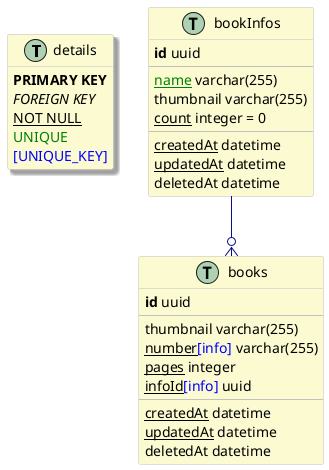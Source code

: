 @startuml
' styles
skinparam linetype ortho
skinparam shadowing false
skinparam shadowing<<with_shadow>> true

!unquoted function Table($name) return "class " + $name + " <<table>> << (T,#add1b2) >>"
!unquoted function primary_key(x) return "<b>" + x + "</b>"
!unquoted function foreign_key(x) return "<i>" + x + "</i>"
!unquoted function unique(x) return "<color:green>" + x + "</color>"
!unquoted function unique_key(x) return "<color:blue>[" + x + "]</color>"
!unquoted function $not_null(x) return "<u>" + x + "</u>"
!unquoted function unique_not_null(x) return "<color:green><u>" + x + "</u></color>"
!unquoted function foreign_key_not_null(x) return "<i><u>" + x + "</u></i>"
!unquoted function unique_foreign_key_not_null(x) return "<color:green><i><u>" + x + "</u></i><color:green>"

skinparam class {
    ArrowColor #0d0d88
    ArrowStyle Bold
}

skinparam class<<table>> {
    BorderColor #c0c0c0
    BackgroundColor #fcfad1
}

hide methods
hide stereotypes

' entities
Table(details) <<with_shadow>> {
    primary_key(PRIMARY KEY)
    foreign_key(FOREIGN KEY)
    $not_null(NOT NULL)
    unique(UNIQUE)
    unique_key(UNIQUE_KEY)
}

Table(bookInfos) {
  primary_key(id) uuid
  ---
  unique_not_null(name) varchar(255)
  thumbnail varchar(255)
  $not_null(count) integer = 0
  ---
  $not_null(createdAt) datetime
  $not_null(updatedAt) datetime
  deletedAt datetime
}

Table(books) {
  primary_key(id) uuid
  ---
  thumbnail varchar(255)
  $not_null(number)unique_key(info) varchar(255)
  $not_null(pages) integer
  $not_null(infoId)unique_key(info) uuid
  ---
  $not_null(createdAt) datetime
  $not_null(updatedAt) datetime
  deletedAt datetime
}

' relations
bookInfos --o{ books
@enduml
